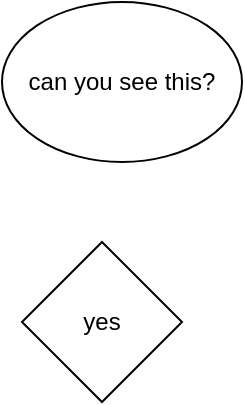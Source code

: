<mxfile version="26.1.1">
  <diagram id="R2lEEEUBdFMjLlhIrx00" name="Page-1">
    <mxGraphModel dx="1050" dy="557" grid="1" gridSize="10" guides="1" tooltips="1" connect="1" arrows="1" fold="1" page="1" pageScale="1" pageWidth="850" pageHeight="1100" math="0" shadow="0" extFonts="Permanent Marker^https://fonts.googleapis.com/css?family=Permanent+Marker">
      <root>
        <mxCell id="0" />
        <mxCell id="1" parent="0" />
        <mxCell id="46JMjR8V_MgAT97D7ZFo-1" value="can you see this?" style="ellipse;whiteSpace=wrap;html=1;" vertex="1" parent="1">
          <mxGeometry x="360" y="250" width="120" height="80" as="geometry" />
        </mxCell>
        <mxCell id="2" value="yes" style="rhombus;whiteSpace=wrap;html=1;" vertex="1" parent="1">
            <mxGeometry x="370" y="370" width="80" height="80" as="geometry"/>
        </mxCell>
      </root>
    </mxGraphModel>
  </diagram>
</mxfile>
